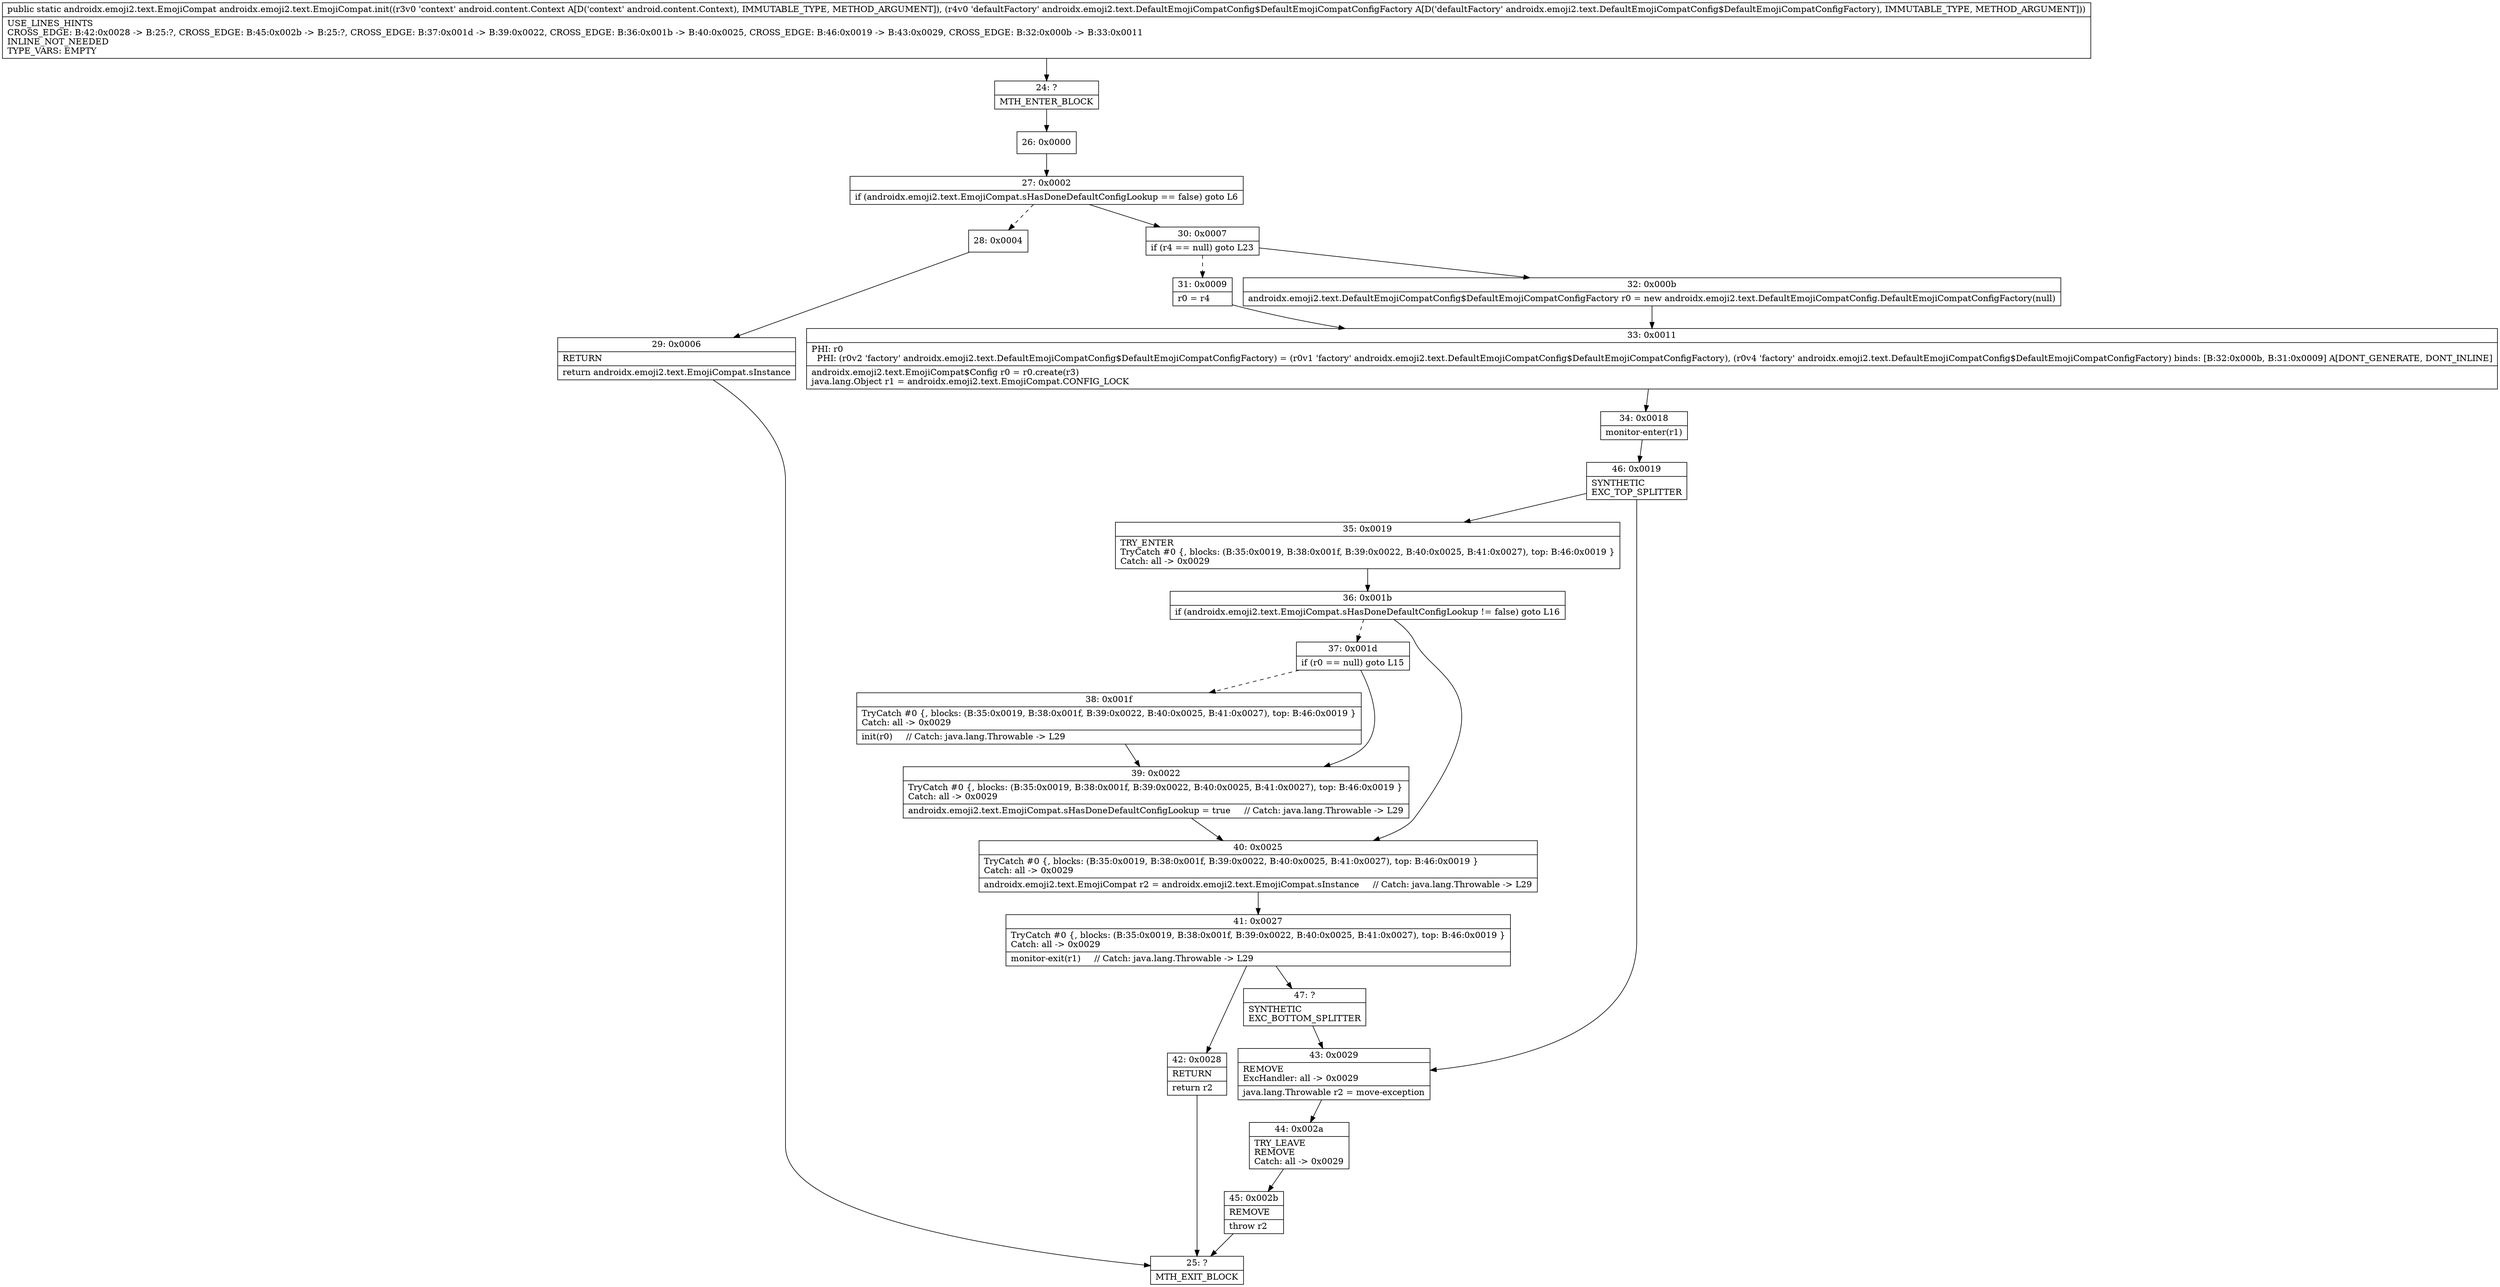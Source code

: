 digraph "CFG forandroidx.emoji2.text.EmojiCompat.init(Landroid\/content\/Context;Landroidx\/emoji2\/text\/DefaultEmojiCompatConfig$DefaultEmojiCompatConfigFactory;)Landroidx\/emoji2\/text\/EmojiCompat;" {
Node_24 [shape=record,label="{24\:\ ?|MTH_ENTER_BLOCK\l}"];
Node_26 [shape=record,label="{26\:\ 0x0000}"];
Node_27 [shape=record,label="{27\:\ 0x0002|if (androidx.emoji2.text.EmojiCompat.sHasDoneDefaultConfigLookup == false) goto L6\l}"];
Node_28 [shape=record,label="{28\:\ 0x0004}"];
Node_29 [shape=record,label="{29\:\ 0x0006|RETURN\l|return androidx.emoji2.text.EmojiCompat.sInstance\l}"];
Node_25 [shape=record,label="{25\:\ ?|MTH_EXIT_BLOCK\l}"];
Node_30 [shape=record,label="{30\:\ 0x0007|if (r4 == null) goto L23\l}"];
Node_31 [shape=record,label="{31\:\ 0x0009|r0 = r4\l}"];
Node_33 [shape=record,label="{33\:\ 0x0011|PHI: r0 \l  PHI: (r0v2 'factory' androidx.emoji2.text.DefaultEmojiCompatConfig$DefaultEmojiCompatConfigFactory) = (r0v1 'factory' androidx.emoji2.text.DefaultEmojiCompatConfig$DefaultEmojiCompatConfigFactory), (r0v4 'factory' androidx.emoji2.text.DefaultEmojiCompatConfig$DefaultEmojiCompatConfigFactory) binds: [B:32:0x000b, B:31:0x0009] A[DONT_GENERATE, DONT_INLINE]\l|androidx.emoji2.text.EmojiCompat$Config r0 = r0.create(r3)\ljava.lang.Object r1 = androidx.emoji2.text.EmojiCompat.CONFIG_LOCK\l}"];
Node_34 [shape=record,label="{34\:\ 0x0018|monitor\-enter(r1)\l}"];
Node_46 [shape=record,label="{46\:\ 0x0019|SYNTHETIC\lEXC_TOP_SPLITTER\l}"];
Node_35 [shape=record,label="{35\:\ 0x0019|TRY_ENTER\lTryCatch #0 \{, blocks: (B:35:0x0019, B:38:0x001f, B:39:0x0022, B:40:0x0025, B:41:0x0027), top: B:46:0x0019 \}\lCatch: all \-\> 0x0029\l}"];
Node_36 [shape=record,label="{36\:\ 0x001b|if (androidx.emoji2.text.EmojiCompat.sHasDoneDefaultConfigLookup != false) goto L16\l}"];
Node_37 [shape=record,label="{37\:\ 0x001d|if (r0 == null) goto L15\l}"];
Node_38 [shape=record,label="{38\:\ 0x001f|TryCatch #0 \{, blocks: (B:35:0x0019, B:38:0x001f, B:39:0x0022, B:40:0x0025, B:41:0x0027), top: B:46:0x0019 \}\lCatch: all \-\> 0x0029\l|init(r0)     \/\/ Catch: java.lang.Throwable \-\> L29\l}"];
Node_39 [shape=record,label="{39\:\ 0x0022|TryCatch #0 \{, blocks: (B:35:0x0019, B:38:0x001f, B:39:0x0022, B:40:0x0025, B:41:0x0027), top: B:46:0x0019 \}\lCatch: all \-\> 0x0029\l|androidx.emoji2.text.EmojiCompat.sHasDoneDefaultConfigLookup = true     \/\/ Catch: java.lang.Throwable \-\> L29\l}"];
Node_40 [shape=record,label="{40\:\ 0x0025|TryCatch #0 \{, blocks: (B:35:0x0019, B:38:0x001f, B:39:0x0022, B:40:0x0025, B:41:0x0027), top: B:46:0x0019 \}\lCatch: all \-\> 0x0029\l|androidx.emoji2.text.EmojiCompat r2 = androidx.emoji2.text.EmojiCompat.sInstance     \/\/ Catch: java.lang.Throwable \-\> L29\l}"];
Node_41 [shape=record,label="{41\:\ 0x0027|TryCatch #0 \{, blocks: (B:35:0x0019, B:38:0x001f, B:39:0x0022, B:40:0x0025, B:41:0x0027), top: B:46:0x0019 \}\lCatch: all \-\> 0x0029\l|monitor\-exit(r1)     \/\/ Catch: java.lang.Throwable \-\> L29\l}"];
Node_42 [shape=record,label="{42\:\ 0x0028|RETURN\l|return r2\l}"];
Node_47 [shape=record,label="{47\:\ ?|SYNTHETIC\lEXC_BOTTOM_SPLITTER\l}"];
Node_43 [shape=record,label="{43\:\ 0x0029|REMOVE\lExcHandler: all \-\> 0x0029\l|java.lang.Throwable r2 = move\-exception\l}"];
Node_44 [shape=record,label="{44\:\ 0x002a|TRY_LEAVE\lREMOVE\lCatch: all \-\> 0x0029\l}"];
Node_45 [shape=record,label="{45\:\ 0x002b|REMOVE\l|throw r2\l}"];
Node_32 [shape=record,label="{32\:\ 0x000b|androidx.emoji2.text.DefaultEmojiCompatConfig$DefaultEmojiCompatConfigFactory r0 = new androidx.emoji2.text.DefaultEmojiCompatConfig.DefaultEmojiCompatConfigFactory(null)\l}"];
MethodNode[shape=record,label="{public static androidx.emoji2.text.EmojiCompat androidx.emoji2.text.EmojiCompat.init((r3v0 'context' android.content.Context A[D('context' android.content.Context), IMMUTABLE_TYPE, METHOD_ARGUMENT]), (r4v0 'defaultFactory' androidx.emoji2.text.DefaultEmojiCompatConfig$DefaultEmojiCompatConfigFactory A[D('defaultFactory' androidx.emoji2.text.DefaultEmojiCompatConfig$DefaultEmojiCompatConfigFactory), IMMUTABLE_TYPE, METHOD_ARGUMENT]))  | USE_LINES_HINTS\lCROSS_EDGE: B:42:0x0028 \-\> B:25:?, CROSS_EDGE: B:45:0x002b \-\> B:25:?, CROSS_EDGE: B:37:0x001d \-\> B:39:0x0022, CROSS_EDGE: B:36:0x001b \-\> B:40:0x0025, CROSS_EDGE: B:46:0x0019 \-\> B:43:0x0029, CROSS_EDGE: B:32:0x000b \-\> B:33:0x0011\lINLINE_NOT_NEEDED\lTYPE_VARS: EMPTY\l}"];
MethodNode -> Node_24;Node_24 -> Node_26;
Node_26 -> Node_27;
Node_27 -> Node_28[style=dashed];
Node_27 -> Node_30;
Node_28 -> Node_29;
Node_29 -> Node_25;
Node_30 -> Node_31[style=dashed];
Node_30 -> Node_32;
Node_31 -> Node_33;
Node_33 -> Node_34;
Node_34 -> Node_46;
Node_46 -> Node_35;
Node_46 -> Node_43;
Node_35 -> Node_36;
Node_36 -> Node_37[style=dashed];
Node_36 -> Node_40;
Node_37 -> Node_38[style=dashed];
Node_37 -> Node_39;
Node_38 -> Node_39;
Node_39 -> Node_40;
Node_40 -> Node_41;
Node_41 -> Node_42;
Node_41 -> Node_47;
Node_42 -> Node_25;
Node_47 -> Node_43;
Node_43 -> Node_44;
Node_44 -> Node_45;
Node_45 -> Node_25;
Node_32 -> Node_33;
}

